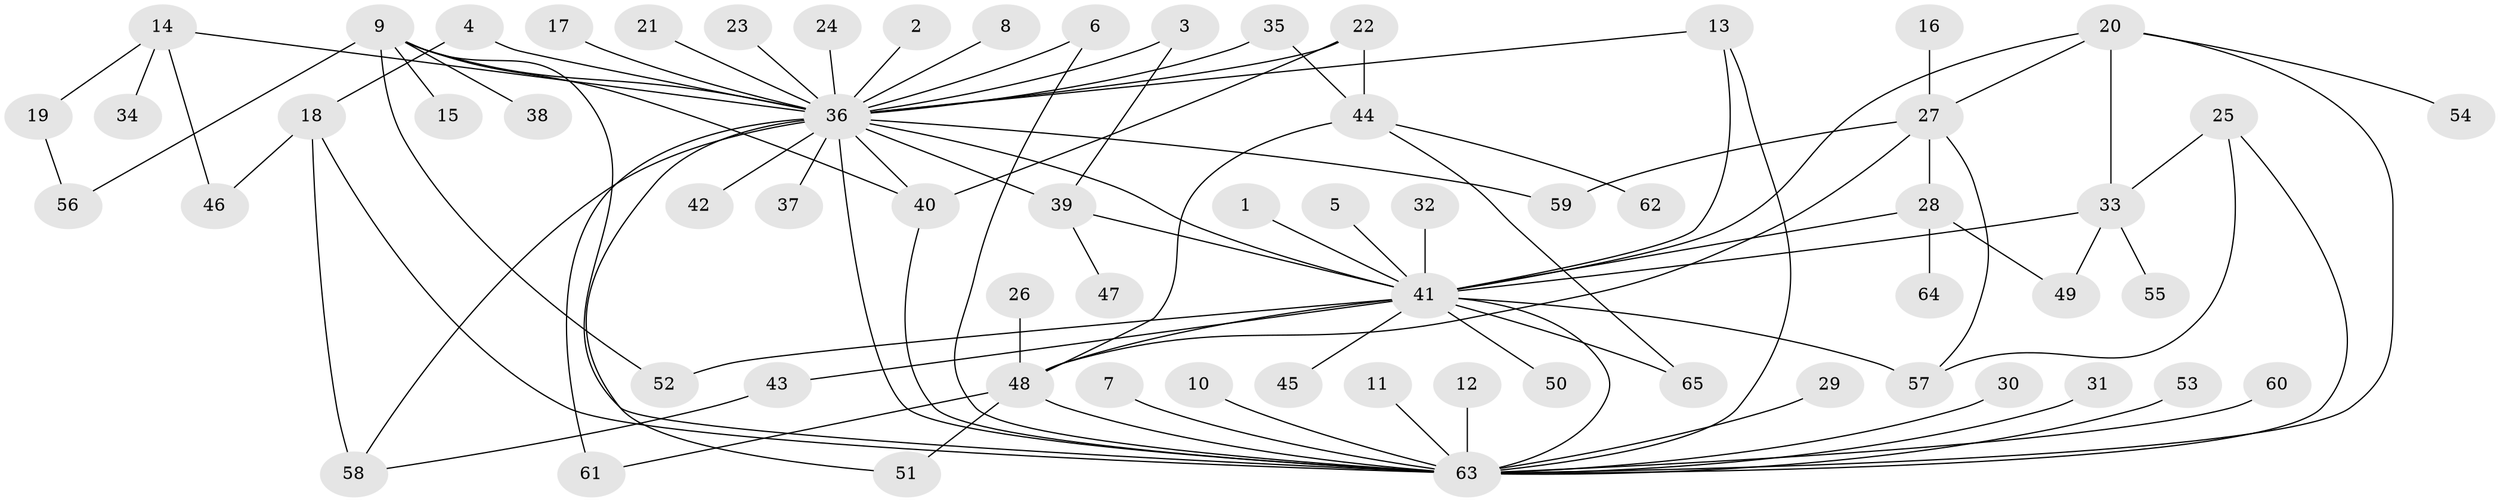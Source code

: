 // original degree distribution, {26: 0.008, 2: 0.272, 21: 0.008, 29: 0.008, 1: 0.512, 5: 0.032, 11: 0.008, 7: 0.056, 4: 0.032, 3: 0.064}
// Generated by graph-tools (version 1.1) at 2025/01/03/09/25 03:01:51]
// undirected, 65 vertices, 95 edges
graph export_dot {
graph [start="1"]
  node [color=gray90,style=filled];
  1;
  2;
  3;
  4;
  5;
  6;
  7;
  8;
  9;
  10;
  11;
  12;
  13;
  14;
  15;
  16;
  17;
  18;
  19;
  20;
  21;
  22;
  23;
  24;
  25;
  26;
  27;
  28;
  29;
  30;
  31;
  32;
  33;
  34;
  35;
  36;
  37;
  38;
  39;
  40;
  41;
  42;
  43;
  44;
  45;
  46;
  47;
  48;
  49;
  50;
  51;
  52;
  53;
  54;
  55;
  56;
  57;
  58;
  59;
  60;
  61;
  62;
  63;
  64;
  65;
  1 -- 41 [weight=1.0];
  2 -- 36 [weight=1.0];
  3 -- 36 [weight=1.0];
  3 -- 39 [weight=1.0];
  4 -- 18 [weight=1.0];
  4 -- 36 [weight=1.0];
  5 -- 41 [weight=1.0];
  6 -- 36 [weight=1.0];
  6 -- 63 [weight=1.0];
  7 -- 63 [weight=1.0];
  8 -- 36 [weight=1.0];
  9 -- 15 [weight=1.0];
  9 -- 36 [weight=1.0];
  9 -- 38 [weight=1.0];
  9 -- 40 [weight=1.0];
  9 -- 52 [weight=1.0];
  9 -- 56 [weight=1.0];
  9 -- 63 [weight=1.0];
  10 -- 63 [weight=1.0];
  11 -- 63 [weight=1.0];
  12 -- 63 [weight=1.0];
  13 -- 36 [weight=1.0];
  13 -- 41 [weight=1.0];
  13 -- 63 [weight=1.0];
  14 -- 19 [weight=1.0];
  14 -- 34 [weight=1.0];
  14 -- 36 [weight=1.0];
  14 -- 46 [weight=1.0];
  16 -- 27 [weight=1.0];
  17 -- 36 [weight=1.0];
  18 -- 46 [weight=1.0];
  18 -- 58 [weight=1.0];
  18 -- 63 [weight=1.0];
  19 -- 56 [weight=1.0];
  20 -- 27 [weight=1.0];
  20 -- 33 [weight=1.0];
  20 -- 41 [weight=1.0];
  20 -- 54 [weight=1.0];
  20 -- 63 [weight=1.0];
  21 -- 36 [weight=1.0];
  22 -- 36 [weight=1.0];
  22 -- 40 [weight=1.0];
  22 -- 44 [weight=1.0];
  23 -- 36 [weight=1.0];
  24 -- 36 [weight=1.0];
  25 -- 33 [weight=1.0];
  25 -- 57 [weight=1.0];
  25 -- 63 [weight=1.0];
  26 -- 48 [weight=1.0];
  27 -- 28 [weight=1.0];
  27 -- 48 [weight=1.0];
  27 -- 57 [weight=1.0];
  27 -- 59 [weight=1.0];
  28 -- 41 [weight=1.0];
  28 -- 49 [weight=1.0];
  28 -- 64 [weight=1.0];
  29 -- 63 [weight=2.0];
  30 -- 63 [weight=1.0];
  31 -- 63 [weight=1.0];
  32 -- 41 [weight=1.0];
  33 -- 41 [weight=1.0];
  33 -- 49 [weight=1.0];
  33 -- 55 [weight=1.0];
  35 -- 36 [weight=1.0];
  35 -- 44 [weight=1.0];
  36 -- 37 [weight=1.0];
  36 -- 39 [weight=1.0];
  36 -- 40 [weight=1.0];
  36 -- 41 [weight=1.0];
  36 -- 42 [weight=1.0];
  36 -- 51 [weight=1.0];
  36 -- 58 [weight=1.0];
  36 -- 59 [weight=1.0];
  36 -- 61 [weight=1.0];
  36 -- 63 [weight=1.0];
  39 -- 41 [weight=1.0];
  39 -- 47 [weight=1.0];
  40 -- 63 [weight=2.0];
  41 -- 43 [weight=1.0];
  41 -- 45 [weight=1.0];
  41 -- 48 [weight=1.0];
  41 -- 50 [weight=1.0];
  41 -- 52 [weight=1.0];
  41 -- 57 [weight=1.0];
  41 -- 63 [weight=1.0];
  41 -- 65 [weight=1.0];
  43 -- 58 [weight=1.0];
  44 -- 48 [weight=1.0];
  44 -- 62 [weight=1.0];
  44 -- 65 [weight=1.0];
  48 -- 51 [weight=1.0];
  48 -- 61 [weight=1.0];
  48 -- 63 [weight=1.0];
  53 -- 63 [weight=1.0];
  60 -- 63 [weight=1.0];
}

